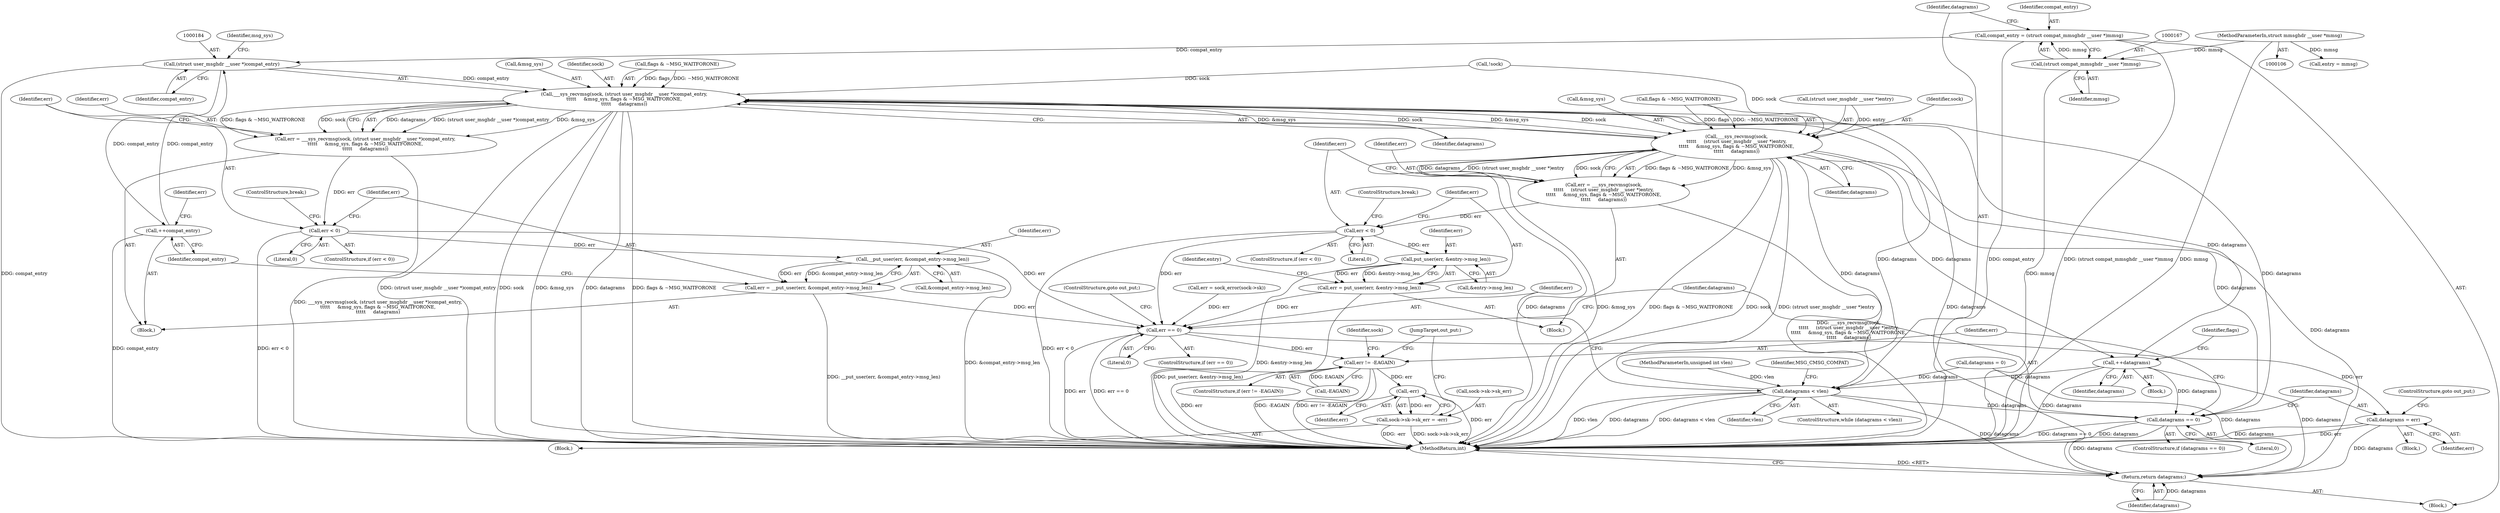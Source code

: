 digraph "0_linux_34b88a68f26a75e4fded796f1a49c40f82234b7d@pointer" {
"1000164" [label="(Call,compat_entry = (struct compat_mmsghdr __user *)mmsg)"];
"1000166" [label="(Call,(struct compat_mmsghdr __user *)mmsg)"];
"1000108" [label="(MethodParameterIn,struct mmsghdr __user *mmsg)"];
"1000183" [label="(Call,(struct user_msghdr __user *)compat_entry)"];
"1000181" [label="(Call,___sys_recvmsg(sock, (struct user_msghdr __user *)compat_entry,\n\t\t\t\t\t     &msg_sys, flags & ~MSG_WAITFORONE,\n\t\t\t\t\t     datagrams))"];
"1000179" [label="(Call,err = ___sys_recvmsg(sock, (struct user_msghdr __user *)compat_entry,\n\t\t\t\t\t     &msg_sys, flags & ~MSG_WAITFORONE,\n\t\t\t\t\t     datagrams))"];
"1000193" [label="(Call,err < 0)"];
"1000199" [label="(Call,__put_user(err, &compat_entry->msg_len))"];
"1000197" [label="(Call,err = __put_user(err, &compat_entry->msg_len))"];
"1000300" [label="(Call,err == 0)"];
"1000309" [label="(Call,datagrams = err)"];
"1000333" [label="(Return,return datagrams;)"];
"1000314" [label="(Call,err != -EAGAIN)"];
"1000325" [label="(Call,-err)"];
"1000319" [label="(Call,sock->sk->sk_err = -err)"];
"1000211" [label="(Call,___sys_recvmsg(sock,\n\t\t\t\t\t     (struct user_msghdr __user *)entry,\n\t\t\t\t\t     &msg_sys, flags & ~MSG_WAITFORONE,\n\t\t\t\t\t     datagrams))"];
"1000209" [label="(Call,err = ___sys_recvmsg(sock,\n\t\t\t\t\t     (struct user_msghdr __user *)entry,\n\t\t\t\t\t     &msg_sys, flags & ~MSG_WAITFORONE,\n\t\t\t\t\t     datagrams))"];
"1000223" [label="(Call,err < 0)"];
"1000229" [label="(Call,put_user(err, &entry->msg_len))"];
"1000227" [label="(Call,err = put_user(err, &entry->msg_len))"];
"1000240" [label="(Call,++datagrams)"];
"1000170" [label="(Call,datagrams < vlen)"];
"1000305" [label="(Call,datagrams == 0)"];
"1000205" [label="(Call,++compat_entry)"];
"1000227" [label="(Call,err = put_user(err, &entry->msg_len))"];
"1000224" [label="(Identifier,err)"];
"1000241" [label="(Identifier,datagrams)"];
"1000226" [label="(ControlStructure,break;)"];
"1000166" [label="(Call,(struct compat_mmsghdr __user *)mmsg)"];
"1000335" [label="(MethodReturn,int)"];
"1000187" [label="(Identifier,msg_sys)"];
"1000183" [label="(Call,(struct user_msghdr __user *)compat_entry)"];
"1000201" [label="(Call,&compat_entry->msg_len)"];
"1000302" [label="(Literal,0)"];
"1000213" [label="(Call,(struct user_msghdr __user *)entry)"];
"1000301" [label="(Identifier,err)"];
"1000180" [label="(Identifier,err)"];
"1000312" [label="(ControlStructure,goto out_put;)"];
"1000109" [label="(MethodParameterIn,unsigned int vlen)"];
"1000325" [label="(Call,-err)"];
"1000225" [label="(Literal,0)"];
"1000308" [label="(Block,)"];
"1000188" [label="(Call,flags & ~MSG_WAITFORONE)"];
"1000172" [label="(Identifier,vlen)"];
"1000179" [label="(Call,err = ___sys_recvmsg(sock, (struct user_msghdr __user *)compat_entry,\n\t\t\t\t\t     &msg_sys, flags & ~MSG_WAITFORONE,\n\t\t\t\t\t     datagrams))"];
"1000322" [label="(Identifier,sock)"];
"1000181" [label="(Call,___sys_recvmsg(sock, (struct user_msghdr __user *)compat_entry,\n\t\t\t\t\t     &msg_sys, flags & ~MSG_WAITFORONE,\n\t\t\t\t\t     datagrams))"];
"1000316" [label="(Call,-EAGAIN)"];
"1000222" [label="(ControlStructure,if (err < 0))"];
"1000185" [label="(Identifier,compat_entry)"];
"1000199" [label="(Call,__put_user(err, &compat_entry->msg_len))"];
"1000165" [label="(Identifier,compat_entry)"];
"1000209" [label="(Call,err = ___sys_recvmsg(sock,\n\t\t\t\t\t     (struct user_msghdr __user *)entry,\n\t\t\t\t\t     &msg_sys, flags & ~MSG_WAITFORONE,\n\t\t\t\t\t     datagrams))"];
"1000173" [label="(Block,)"];
"1000299" [label="(ControlStructure,if (err == 0))"];
"1000194" [label="(Identifier,err)"];
"1000168" [label="(Identifier,mmsg)"];
"1000152" [label="(Call,err = sock_error(sock->sk))"];
"1000212" [label="(Identifier,sock)"];
"1000333" [label="(Return,return datagrams;)"];
"1000230" [label="(Identifier,err)"];
"1000191" [label="(Identifier,datagrams)"];
"1000198" [label="(Identifier,err)"];
"1000327" [label="(JumpTarget,out_put:)"];
"1000229" [label="(Call,put_user(err, &entry->msg_len))"];
"1000306" [label="(Identifier,datagrams)"];
"1000326" [label="(Identifier,err)"];
"1000148" [label="(Call,!sock)"];
"1000228" [label="(Identifier,err)"];
"1000300" [label="(Call,err == 0)"];
"1000303" [label="(ControlStructure,goto out_put;)"];
"1000334" [label="(Identifier,datagrams)"];
"1000305" [label="(Call,datagrams == 0)"];
"1000216" [label="(Call,&msg_sys)"];
"1000169" [label="(ControlStructure,while (datagrams < vlen))"];
"1000161" [label="(Call,entry = mmsg)"];
"1000200" [label="(Identifier,err)"];
"1000186" [label="(Call,&msg_sys)"];
"1000309" [label="(Call,datagrams = err)"];
"1000195" [label="(Literal,0)"];
"1000314" [label="(Call,err != -EAGAIN)"];
"1000315" [label="(Identifier,err)"];
"1000211" [label="(Call,___sys_recvmsg(sock,\n\t\t\t\t\t     (struct user_msghdr __user *)entry,\n\t\t\t\t\t     &msg_sys, flags & ~MSG_WAITFORONE,\n\t\t\t\t\t     datagrams))"];
"1000240" [label="(Call,++datagrams)"];
"1000108" [label="(MethodParameterIn,struct mmsghdr __user *mmsg)"];
"1000197" [label="(Call,err = __put_user(err, &compat_entry->msg_len))"];
"1000318" [label="(Block,)"];
"1000244" [label="(Identifier,flags)"];
"1000176" [label="(Identifier,MSG_CMSG_COMPAT)"];
"1000170" [label="(Call,datagrams < vlen)"];
"1000112" [label="(Block,)"];
"1000196" [label="(ControlStructure,break;)"];
"1000238" [label="(Identifier,err)"];
"1000223" [label="(Call,err < 0)"];
"1000304" [label="(ControlStructure,if (datagrams == 0))"];
"1000193" [label="(Call,err < 0)"];
"1000320" [label="(Call,sock->sk->sk_err)"];
"1000192" [label="(ControlStructure,if (err < 0))"];
"1000313" [label="(ControlStructure,if (err != -EAGAIN))"];
"1000218" [label="(Call,flags & ~MSG_WAITFORONE)"];
"1000210" [label="(Identifier,err)"];
"1000164" [label="(Call,compat_entry = (struct compat_mmsghdr __user *)mmsg)"];
"1000182" [label="(Identifier,sock)"];
"1000171" [label="(Identifier,datagrams)"];
"1000311" [label="(Identifier,err)"];
"1000178" [label="(Block,)"];
"1000205" [label="(Call,++compat_entry)"];
"1000236" [label="(Identifier,entry)"];
"1000221" [label="(Identifier,datagrams)"];
"1000231" [label="(Call,&entry->msg_len)"];
"1000206" [label="(Identifier,compat_entry)"];
"1000319" [label="(Call,sock->sk->sk_err = -err)"];
"1000208" [label="(Block,)"];
"1000307" [label="(Literal,0)"];
"1000310" [label="(Identifier,datagrams)"];
"1000136" [label="(Call,datagrams = 0)"];
"1000164" -> "1000112"  [label="AST: "];
"1000164" -> "1000166"  [label="CFG: "];
"1000165" -> "1000164"  [label="AST: "];
"1000166" -> "1000164"  [label="AST: "];
"1000171" -> "1000164"  [label="CFG: "];
"1000164" -> "1000335"  [label="DDG: (struct compat_mmsghdr __user *)mmsg"];
"1000164" -> "1000335"  [label="DDG: compat_entry"];
"1000166" -> "1000164"  [label="DDG: mmsg"];
"1000164" -> "1000183"  [label="DDG: compat_entry"];
"1000166" -> "1000168"  [label="CFG: "];
"1000167" -> "1000166"  [label="AST: "];
"1000168" -> "1000166"  [label="AST: "];
"1000166" -> "1000335"  [label="DDG: mmsg"];
"1000108" -> "1000166"  [label="DDG: mmsg"];
"1000108" -> "1000106"  [label="AST: "];
"1000108" -> "1000335"  [label="DDG: mmsg"];
"1000108" -> "1000161"  [label="DDG: mmsg"];
"1000183" -> "1000181"  [label="AST: "];
"1000183" -> "1000185"  [label="CFG: "];
"1000184" -> "1000183"  [label="AST: "];
"1000185" -> "1000183"  [label="AST: "];
"1000187" -> "1000183"  [label="CFG: "];
"1000183" -> "1000335"  [label="DDG: compat_entry"];
"1000183" -> "1000181"  [label="DDG: compat_entry"];
"1000205" -> "1000183"  [label="DDG: compat_entry"];
"1000183" -> "1000205"  [label="DDG: compat_entry"];
"1000181" -> "1000179"  [label="AST: "];
"1000181" -> "1000191"  [label="CFG: "];
"1000182" -> "1000181"  [label="AST: "];
"1000186" -> "1000181"  [label="AST: "];
"1000188" -> "1000181"  [label="AST: "];
"1000191" -> "1000181"  [label="AST: "];
"1000179" -> "1000181"  [label="CFG: "];
"1000181" -> "1000335"  [label="DDG: sock"];
"1000181" -> "1000335"  [label="DDG: flags & ~MSG_WAITFORONE"];
"1000181" -> "1000335"  [label="DDG: &msg_sys"];
"1000181" -> "1000335"  [label="DDG: datagrams"];
"1000181" -> "1000335"  [label="DDG: (struct user_msghdr __user *)compat_entry"];
"1000181" -> "1000179"  [label="DDG: datagrams"];
"1000181" -> "1000179"  [label="DDG: (struct user_msghdr __user *)compat_entry"];
"1000181" -> "1000179"  [label="DDG: &msg_sys"];
"1000181" -> "1000179"  [label="DDG: flags & ~MSG_WAITFORONE"];
"1000181" -> "1000179"  [label="DDG: sock"];
"1000148" -> "1000181"  [label="DDG: sock"];
"1000211" -> "1000181"  [label="DDG: sock"];
"1000211" -> "1000181"  [label="DDG: &msg_sys"];
"1000188" -> "1000181"  [label="DDG: flags"];
"1000188" -> "1000181"  [label="DDG: ~MSG_WAITFORONE"];
"1000170" -> "1000181"  [label="DDG: datagrams"];
"1000181" -> "1000211"  [label="DDG: sock"];
"1000181" -> "1000211"  [label="DDG: &msg_sys"];
"1000181" -> "1000240"  [label="DDG: datagrams"];
"1000181" -> "1000305"  [label="DDG: datagrams"];
"1000181" -> "1000333"  [label="DDG: datagrams"];
"1000179" -> "1000178"  [label="AST: "];
"1000180" -> "1000179"  [label="AST: "];
"1000194" -> "1000179"  [label="CFG: "];
"1000179" -> "1000335"  [label="DDG: ___sys_recvmsg(sock, (struct user_msghdr __user *)compat_entry,\n\t\t\t\t\t     &msg_sys, flags & ~MSG_WAITFORONE,\n\t\t\t\t\t     datagrams)"];
"1000179" -> "1000193"  [label="DDG: err"];
"1000193" -> "1000192"  [label="AST: "];
"1000193" -> "1000195"  [label="CFG: "];
"1000194" -> "1000193"  [label="AST: "];
"1000195" -> "1000193"  [label="AST: "];
"1000196" -> "1000193"  [label="CFG: "];
"1000198" -> "1000193"  [label="CFG: "];
"1000193" -> "1000335"  [label="DDG: err < 0"];
"1000193" -> "1000199"  [label="DDG: err"];
"1000193" -> "1000300"  [label="DDG: err"];
"1000199" -> "1000197"  [label="AST: "];
"1000199" -> "1000201"  [label="CFG: "];
"1000200" -> "1000199"  [label="AST: "];
"1000201" -> "1000199"  [label="AST: "];
"1000197" -> "1000199"  [label="CFG: "];
"1000199" -> "1000335"  [label="DDG: &compat_entry->msg_len"];
"1000199" -> "1000197"  [label="DDG: err"];
"1000199" -> "1000197"  [label="DDG: &compat_entry->msg_len"];
"1000197" -> "1000178"  [label="AST: "];
"1000198" -> "1000197"  [label="AST: "];
"1000206" -> "1000197"  [label="CFG: "];
"1000197" -> "1000335"  [label="DDG: __put_user(err, &compat_entry->msg_len)"];
"1000197" -> "1000300"  [label="DDG: err"];
"1000300" -> "1000299"  [label="AST: "];
"1000300" -> "1000302"  [label="CFG: "];
"1000301" -> "1000300"  [label="AST: "];
"1000302" -> "1000300"  [label="AST: "];
"1000303" -> "1000300"  [label="CFG: "];
"1000306" -> "1000300"  [label="CFG: "];
"1000300" -> "1000335"  [label="DDG: err == 0"];
"1000300" -> "1000335"  [label="DDG: err"];
"1000227" -> "1000300"  [label="DDG: err"];
"1000152" -> "1000300"  [label="DDG: err"];
"1000223" -> "1000300"  [label="DDG: err"];
"1000300" -> "1000309"  [label="DDG: err"];
"1000300" -> "1000314"  [label="DDG: err"];
"1000309" -> "1000308"  [label="AST: "];
"1000309" -> "1000311"  [label="CFG: "];
"1000310" -> "1000309"  [label="AST: "];
"1000311" -> "1000309"  [label="AST: "];
"1000312" -> "1000309"  [label="CFG: "];
"1000309" -> "1000335"  [label="DDG: datagrams"];
"1000309" -> "1000335"  [label="DDG: err"];
"1000309" -> "1000333"  [label="DDG: datagrams"];
"1000333" -> "1000112"  [label="AST: "];
"1000333" -> "1000334"  [label="CFG: "];
"1000334" -> "1000333"  [label="AST: "];
"1000335" -> "1000333"  [label="CFG: "];
"1000333" -> "1000335"  [label="DDG: <RET>"];
"1000334" -> "1000333"  [label="DDG: datagrams"];
"1000211" -> "1000333"  [label="DDG: datagrams"];
"1000305" -> "1000333"  [label="DDG: datagrams"];
"1000170" -> "1000333"  [label="DDG: datagrams"];
"1000240" -> "1000333"  [label="DDG: datagrams"];
"1000136" -> "1000333"  [label="DDG: datagrams"];
"1000314" -> "1000313"  [label="AST: "];
"1000314" -> "1000316"  [label="CFG: "];
"1000315" -> "1000314"  [label="AST: "];
"1000316" -> "1000314"  [label="AST: "];
"1000322" -> "1000314"  [label="CFG: "];
"1000327" -> "1000314"  [label="CFG: "];
"1000314" -> "1000335"  [label="DDG: err"];
"1000314" -> "1000335"  [label="DDG: -EAGAIN"];
"1000314" -> "1000335"  [label="DDG: err != -EAGAIN"];
"1000316" -> "1000314"  [label="DDG: EAGAIN"];
"1000314" -> "1000325"  [label="DDG: err"];
"1000325" -> "1000319"  [label="AST: "];
"1000325" -> "1000326"  [label="CFG: "];
"1000326" -> "1000325"  [label="AST: "];
"1000319" -> "1000325"  [label="CFG: "];
"1000325" -> "1000335"  [label="DDG: err"];
"1000325" -> "1000319"  [label="DDG: err"];
"1000319" -> "1000318"  [label="AST: "];
"1000320" -> "1000319"  [label="AST: "];
"1000327" -> "1000319"  [label="CFG: "];
"1000319" -> "1000335"  [label="DDG: -err"];
"1000319" -> "1000335"  [label="DDG: sock->sk->sk_err"];
"1000211" -> "1000209"  [label="AST: "];
"1000211" -> "1000221"  [label="CFG: "];
"1000212" -> "1000211"  [label="AST: "];
"1000213" -> "1000211"  [label="AST: "];
"1000216" -> "1000211"  [label="AST: "];
"1000218" -> "1000211"  [label="AST: "];
"1000221" -> "1000211"  [label="AST: "];
"1000209" -> "1000211"  [label="CFG: "];
"1000211" -> "1000335"  [label="DDG: datagrams"];
"1000211" -> "1000335"  [label="DDG: &msg_sys"];
"1000211" -> "1000335"  [label="DDG: flags & ~MSG_WAITFORONE"];
"1000211" -> "1000335"  [label="DDG: sock"];
"1000211" -> "1000335"  [label="DDG: (struct user_msghdr __user *)entry"];
"1000211" -> "1000209"  [label="DDG: flags & ~MSG_WAITFORONE"];
"1000211" -> "1000209"  [label="DDG: &msg_sys"];
"1000211" -> "1000209"  [label="DDG: datagrams"];
"1000211" -> "1000209"  [label="DDG: (struct user_msghdr __user *)entry"];
"1000211" -> "1000209"  [label="DDG: sock"];
"1000148" -> "1000211"  [label="DDG: sock"];
"1000213" -> "1000211"  [label="DDG: entry"];
"1000218" -> "1000211"  [label="DDG: flags"];
"1000218" -> "1000211"  [label="DDG: ~MSG_WAITFORONE"];
"1000170" -> "1000211"  [label="DDG: datagrams"];
"1000211" -> "1000240"  [label="DDG: datagrams"];
"1000211" -> "1000305"  [label="DDG: datagrams"];
"1000209" -> "1000208"  [label="AST: "];
"1000210" -> "1000209"  [label="AST: "];
"1000224" -> "1000209"  [label="CFG: "];
"1000209" -> "1000335"  [label="DDG: ___sys_recvmsg(sock,\n\t\t\t\t\t     (struct user_msghdr __user *)entry,\n\t\t\t\t\t     &msg_sys, flags & ~MSG_WAITFORONE,\n\t\t\t\t\t     datagrams)"];
"1000209" -> "1000223"  [label="DDG: err"];
"1000223" -> "1000222"  [label="AST: "];
"1000223" -> "1000225"  [label="CFG: "];
"1000224" -> "1000223"  [label="AST: "];
"1000225" -> "1000223"  [label="AST: "];
"1000226" -> "1000223"  [label="CFG: "];
"1000228" -> "1000223"  [label="CFG: "];
"1000223" -> "1000335"  [label="DDG: err < 0"];
"1000223" -> "1000229"  [label="DDG: err"];
"1000229" -> "1000227"  [label="AST: "];
"1000229" -> "1000231"  [label="CFG: "];
"1000230" -> "1000229"  [label="AST: "];
"1000231" -> "1000229"  [label="AST: "];
"1000227" -> "1000229"  [label="CFG: "];
"1000229" -> "1000335"  [label="DDG: &entry->msg_len"];
"1000229" -> "1000227"  [label="DDG: err"];
"1000229" -> "1000227"  [label="DDG: &entry->msg_len"];
"1000227" -> "1000208"  [label="AST: "];
"1000228" -> "1000227"  [label="AST: "];
"1000236" -> "1000227"  [label="CFG: "];
"1000227" -> "1000335"  [label="DDG: put_user(err, &entry->msg_len)"];
"1000240" -> "1000173"  [label="AST: "];
"1000240" -> "1000241"  [label="CFG: "];
"1000241" -> "1000240"  [label="AST: "];
"1000244" -> "1000240"  [label="CFG: "];
"1000240" -> "1000335"  [label="DDG: datagrams"];
"1000240" -> "1000170"  [label="DDG: datagrams"];
"1000240" -> "1000305"  [label="DDG: datagrams"];
"1000170" -> "1000169"  [label="AST: "];
"1000170" -> "1000172"  [label="CFG: "];
"1000171" -> "1000170"  [label="AST: "];
"1000172" -> "1000170"  [label="AST: "];
"1000176" -> "1000170"  [label="CFG: "];
"1000301" -> "1000170"  [label="CFG: "];
"1000170" -> "1000335"  [label="DDG: vlen"];
"1000170" -> "1000335"  [label="DDG: datagrams"];
"1000170" -> "1000335"  [label="DDG: datagrams < vlen"];
"1000136" -> "1000170"  [label="DDG: datagrams"];
"1000109" -> "1000170"  [label="DDG: vlen"];
"1000170" -> "1000305"  [label="DDG: datagrams"];
"1000305" -> "1000304"  [label="AST: "];
"1000305" -> "1000307"  [label="CFG: "];
"1000306" -> "1000305"  [label="AST: "];
"1000307" -> "1000305"  [label="AST: "];
"1000310" -> "1000305"  [label="CFG: "];
"1000315" -> "1000305"  [label="CFG: "];
"1000305" -> "1000335"  [label="DDG: datagrams == 0"];
"1000305" -> "1000335"  [label="DDG: datagrams"];
"1000205" -> "1000178"  [label="AST: "];
"1000205" -> "1000206"  [label="CFG: "];
"1000206" -> "1000205"  [label="AST: "];
"1000238" -> "1000205"  [label="CFG: "];
"1000205" -> "1000335"  [label="DDG: compat_entry"];
}
